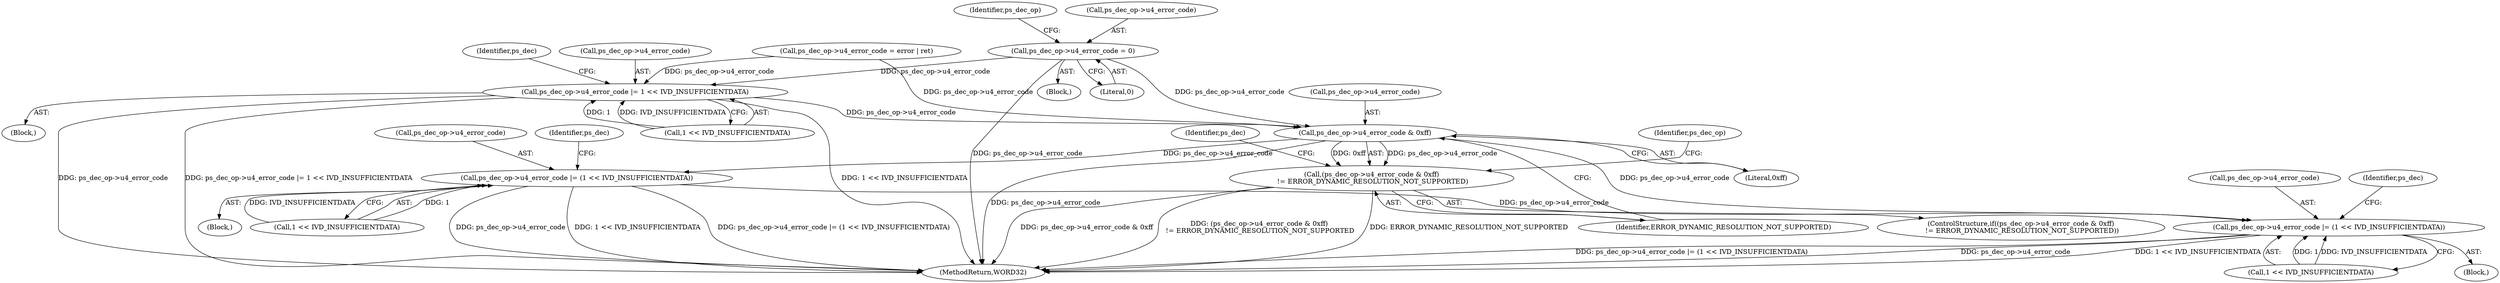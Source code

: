 digraph "0_Android_e629194c62a9a129ce378e08cb1059a8a53f1795@pointer" {
"1000476" [label="(Call,ps_dec_op->u4_error_code = 0)"];
"1001229" [label="(Call,ps_dec_op->u4_error_code |= 1 << IVD_INSUFFICIENTDATA)"];
"1001690" [label="(Call,ps_dec_op->u4_error_code & 0xff)"];
"1001689" [label="(Call,(ps_dec_op->u4_error_code & 0xff)\n != ERROR_DYNAMIC_RESOLUTION_NOT_SUPPORTED)"];
"1001722" [label="(Call,ps_dec_op->u4_error_code |= (1 << IVD_INSUFFICIENTDATA))"];
"1001742" [label="(Call,ps_dec_op->u4_error_code |= (1 << IVD_INSUFFICIENTDATA))"];
"1001742" [label="(Call,ps_dec_op->u4_error_code |= (1 << IVD_INSUFFICIENTDATA))"];
"1001733" [label="(Identifier,ps_dec)"];
"1001746" [label="(Call,1 << IVD_INSUFFICIENTDATA)"];
"1000483" [label="(Identifier,ps_dec_op)"];
"1001695" [label="(Identifier,ERROR_DYNAMIC_RESOLUTION_NOT_SUPPORTED)"];
"1001690" [label="(Call,ps_dec_op->u4_error_code & 0xff)"];
"1001239" [label="(Identifier,ps_dec)"];
"1001229" [label="(Call,ps_dec_op->u4_error_code |= 1 << IVD_INSUFFICIENTDATA)"];
"1000480" [label="(Literal,0)"];
"1001718" [label="(Identifier,ps_dec)"];
"1002124" [label="(MethodReturn,WORD32)"];
"1000151" [label="(Block,)"];
"1001699" [label="(Identifier,ps_dec_op)"];
"1001721" [label="(Block,)"];
"1001296" [label="(Call,ps_dec_op->u4_error_code = error | ret)"];
"1001233" [label="(Call,1 << IVD_INSUFFICIENTDATA)"];
"1001741" [label="(Block,)"];
"1001694" [label="(Literal,0xff)"];
"1001743" [label="(Call,ps_dec_op->u4_error_code)"];
"1001223" [label="(Block,)"];
"1000477" [label="(Call,ps_dec_op->u4_error_code)"];
"1001722" [label="(Call,ps_dec_op->u4_error_code |= (1 << IVD_INSUFFICIENTDATA))"];
"1000476" [label="(Call,ps_dec_op->u4_error_code = 0)"];
"1001689" [label="(Call,(ps_dec_op->u4_error_code & 0xff)\n != ERROR_DYNAMIC_RESOLUTION_NOT_SUPPORTED)"];
"1001726" [label="(Call,1 << IVD_INSUFFICIENTDATA)"];
"1001723" [label="(Call,ps_dec_op->u4_error_code)"];
"1001688" [label="(ControlStructure,if((ps_dec_op->u4_error_code & 0xff)\n != ERROR_DYNAMIC_RESOLUTION_NOT_SUPPORTED))"];
"1001691" [label="(Call,ps_dec_op->u4_error_code)"];
"1001751" [label="(Identifier,ps_dec)"];
"1001230" [label="(Call,ps_dec_op->u4_error_code)"];
"1000476" -> "1000151"  [label="AST: "];
"1000476" -> "1000480"  [label="CFG: "];
"1000477" -> "1000476"  [label="AST: "];
"1000480" -> "1000476"  [label="AST: "];
"1000483" -> "1000476"  [label="CFG: "];
"1000476" -> "1002124"  [label="DDG: ps_dec_op->u4_error_code"];
"1000476" -> "1001229"  [label="DDG: ps_dec_op->u4_error_code"];
"1000476" -> "1001690"  [label="DDG: ps_dec_op->u4_error_code"];
"1001229" -> "1001223"  [label="AST: "];
"1001229" -> "1001233"  [label="CFG: "];
"1001230" -> "1001229"  [label="AST: "];
"1001233" -> "1001229"  [label="AST: "];
"1001239" -> "1001229"  [label="CFG: "];
"1001229" -> "1002124"  [label="DDG: ps_dec_op->u4_error_code |= 1 << IVD_INSUFFICIENTDATA"];
"1001229" -> "1002124"  [label="DDG: 1 << IVD_INSUFFICIENTDATA"];
"1001229" -> "1002124"  [label="DDG: ps_dec_op->u4_error_code"];
"1001296" -> "1001229"  [label="DDG: ps_dec_op->u4_error_code"];
"1001233" -> "1001229"  [label="DDG: 1"];
"1001233" -> "1001229"  [label="DDG: IVD_INSUFFICIENTDATA"];
"1001229" -> "1001690"  [label="DDG: ps_dec_op->u4_error_code"];
"1001690" -> "1001689"  [label="AST: "];
"1001690" -> "1001694"  [label="CFG: "];
"1001691" -> "1001690"  [label="AST: "];
"1001694" -> "1001690"  [label="AST: "];
"1001695" -> "1001690"  [label="CFG: "];
"1001690" -> "1002124"  [label="DDG: ps_dec_op->u4_error_code"];
"1001690" -> "1001689"  [label="DDG: ps_dec_op->u4_error_code"];
"1001690" -> "1001689"  [label="DDG: 0xff"];
"1001296" -> "1001690"  [label="DDG: ps_dec_op->u4_error_code"];
"1001690" -> "1001722"  [label="DDG: ps_dec_op->u4_error_code"];
"1001690" -> "1001742"  [label="DDG: ps_dec_op->u4_error_code"];
"1001689" -> "1001688"  [label="AST: "];
"1001689" -> "1001695"  [label="CFG: "];
"1001695" -> "1001689"  [label="AST: "];
"1001699" -> "1001689"  [label="CFG: "];
"1001718" -> "1001689"  [label="CFG: "];
"1001689" -> "1002124"  [label="DDG: ERROR_DYNAMIC_RESOLUTION_NOT_SUPPORTED"];
"1001689" -> "1002124"  [label="DDG: ps_dec_op->u4_error_code & 0xff"];
"1001689" -> "1002124"  [label="DDG: (ps_dec_op->u4_error_code & 0xff)\n != ERROR_DYNAMIC_RESOLUTION_NOT_SUPPORTED"];
"1001722" -> "1001721"  [label="AST: "];
"1001722" -> "1001726"  [label="CFG: "];
"1001723" -> "1001722"  [label="AST: "];
"1001726" -> "1001722"  [label="AST: "];
"1001733" -> "1001722"  [label="CFG: "];
"1001722" -> "1002124"  [label="DDG: 1 << IVD_INSUFFICIENTDATA"];
"1001722" -> "1002124"  [label="DDG: ps_dec_op->u4_error_code |= (1 << IVD_INSUFFICIENTDATA)"];
"1001722" -> "1002124"  [label="DDG: ps_dec_op->u4_error_code"];
"1001726" -> "1001722"  [label="DDG: 1"];
"1001726" -> "1001722"  [label="DDG: IVD_INSUFFICIENTDATA"];
"1001722" -> "1001742"  [label="DDG: ps_dec_op->u4_error_code"];
"1001742" -> "1001741"  [label="AST: "];
"1001742" -> "1001746"  [label="CFG: "];
"1001743" -> "1001742"  [label="AST: "];
"1001746" -> "1001742"  [label="AST: "];
"1001751" -> "1001742"  [label="CFG: "];
"1001742" -> "1002124"  [label="DDG: ps_dec_op->u4_error_code"];
"1001742" -> "1002124"  [label="DDG: 1 << IVD_INSUFFICIENTDATA"];
"1001742" -> "1002124"  [label="DDG: ps_dec_op->u4_error_code |= (1 << IVD_INSUFFICIENTDATA)"];
"1001746" -> "1001742"  [label="DDG: 1"];
"1001746" -> "1001742"  [label="DDG: IVD_INSUFFICIENTDATA"];
}
